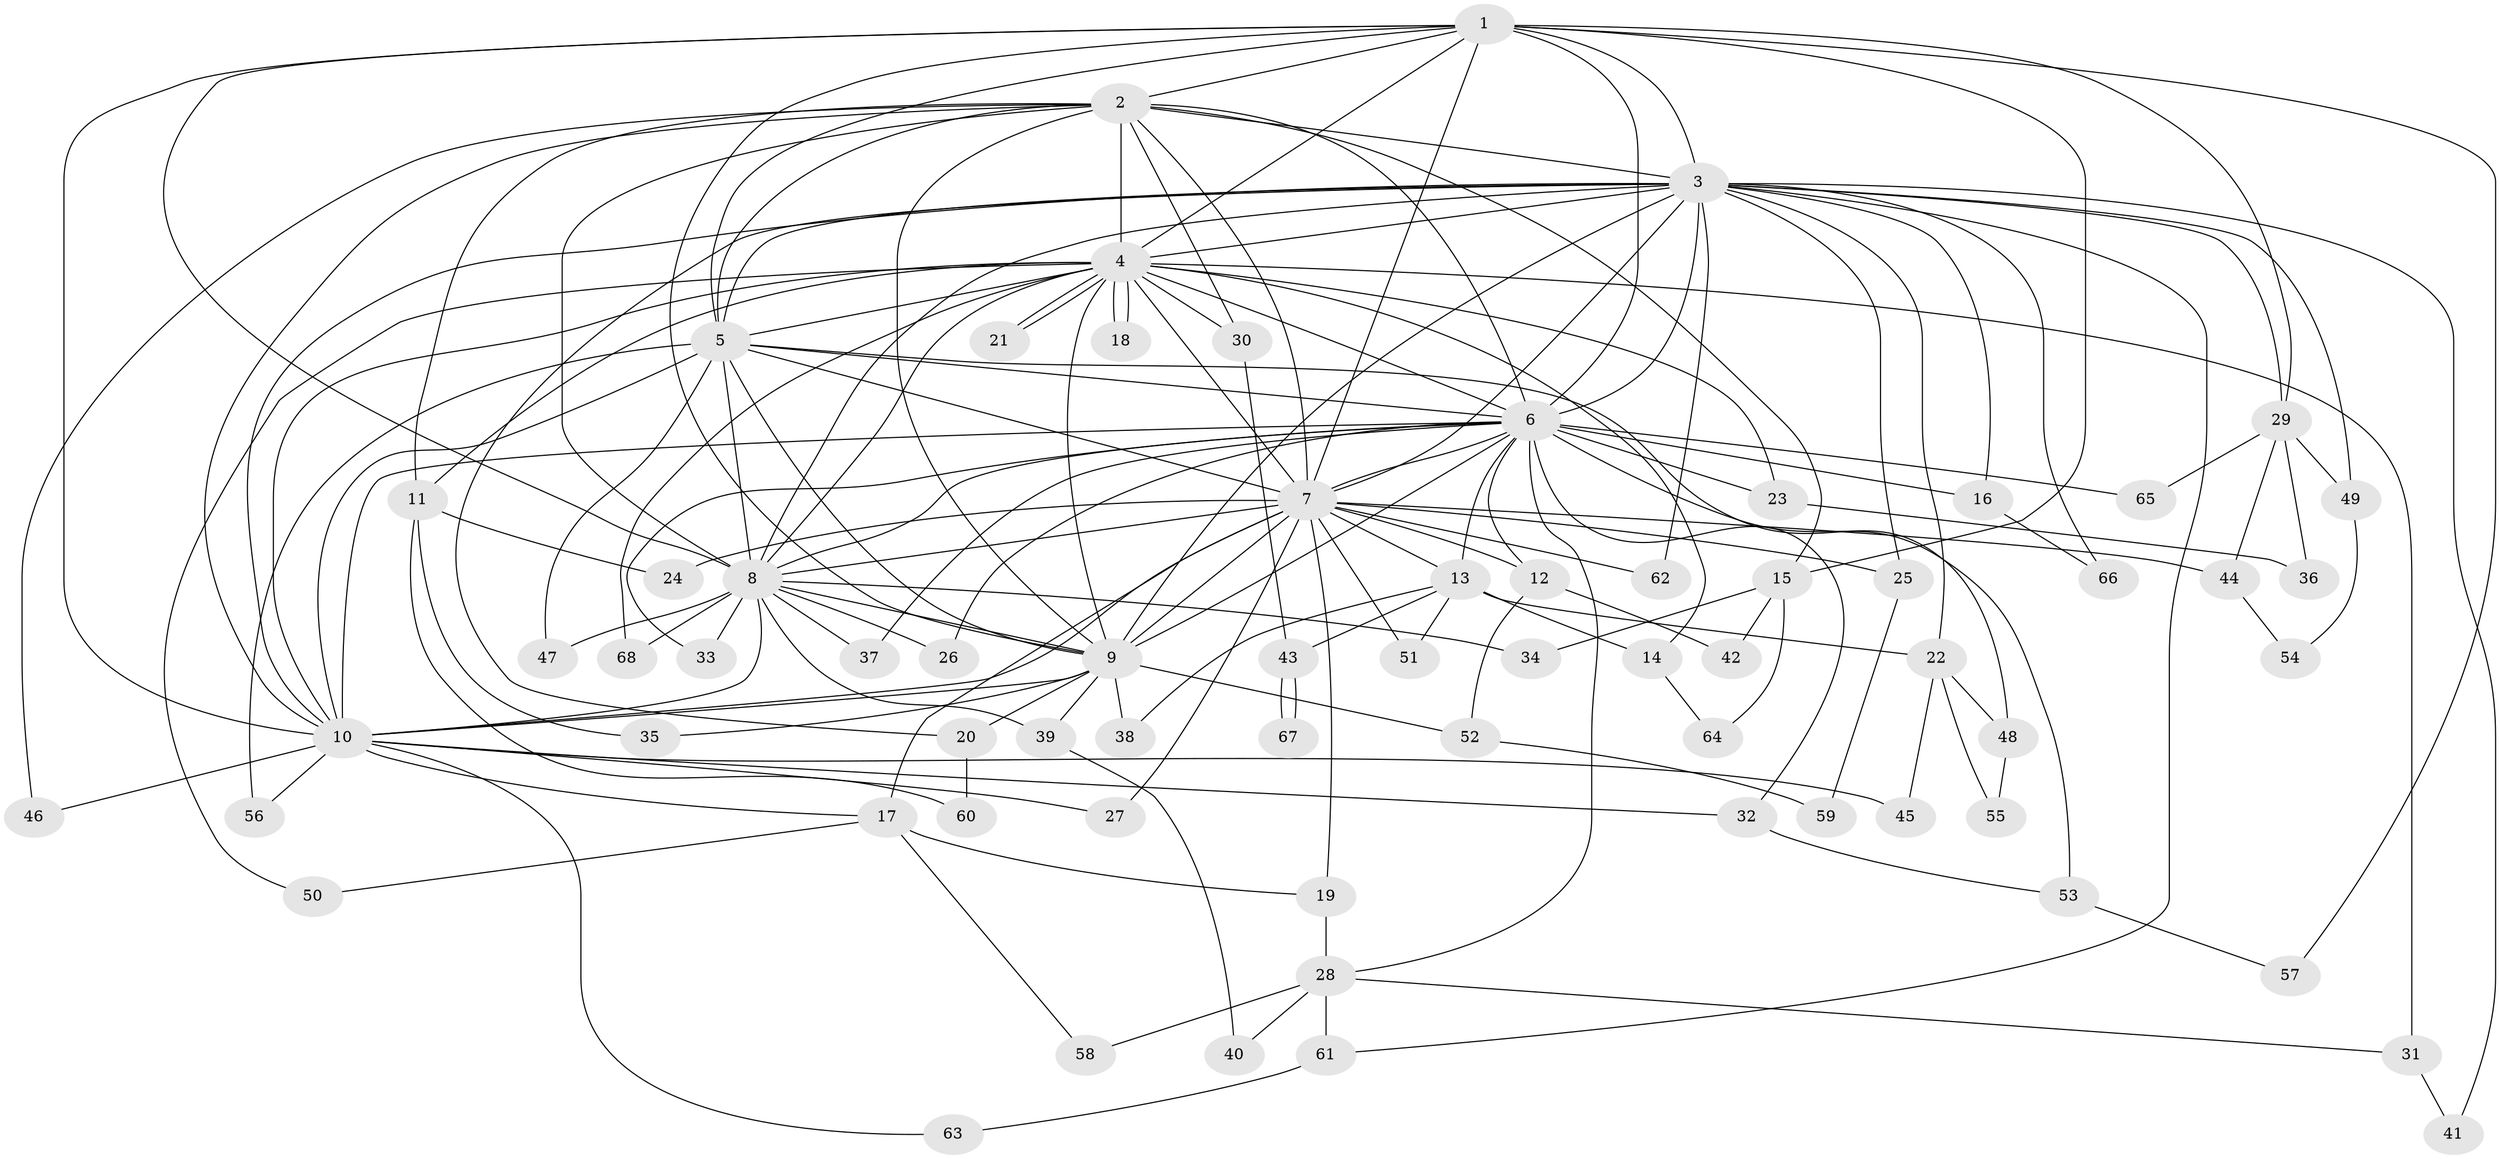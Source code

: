 // Generated by graph-tools (version 1.1) at 2025/49/03/09/25 03:49:30]
// undirected, 68 vertices, 161 edges
graph export_dot {
graph [start="1"]
  node [color=gray90,style=filled];
  1;
  2;
  3;
  4;
  5;
  6;
  7;
  8;
  9;
  10;
  11;
  12;
  13;
  14;
  15;
  16;
  17;
  18;
  19;
  20;
  21;
  22;
  23;
  24;
  25;
  26;
  27;
  28;
  29;
  30;
  31;
  32;
  33;
  34;
  35;
  36;
  37;
  38;
  39;
  40;
  41;
  42;
  43;
  44;
  45;
  46;
  47;
  48;
  49;
  50;
  51;
  52;
  53;
  54;
  55;
  56;
  57;
  58;
  59;
  60;
  61;
  62;
  63;
  64;
  65;
  66;
  67;
  68;
  1 -- 2;
  1 -- 3;
  1 -- 4;
  1 -- 5;
  1 -- 6;
  1 -- 7;
  1 -- 8;
  1 -- 9;
  1 -- 10;
  1 -- 15;
  1 -- 29;
  1 -- 57;
  2 -- 3;
  2 -- 4;
  2 -- 5;
  2 -- 6;
  2 -- 7;
  2 -- 8;
  2 -- 9;
  2 -- 10;
  2 -- 11;
  2 -- 15;
  2 -- 30;
  2 -- 46;
  3 -- 4;
  3 -- 5;
  3 -- 6;
  3 -- 7;
  3 -- 8;
  3 -- 9;
  3 -- 10;
  3 -- 16;
  3 -- 20;
  3 -- 22;
  3 -- 25;
  3 -- 29;
  3 -- 41;
  3 -- 49;
  3 -- 61;
  3 -- 62;
  3 -- 66;
  4 -- 5;
  4 -- 6;
  4 -- 7;
  4 -- 8;
  4 -- 9;
  4 -- 10;
  4 -- 11;
  4 -- 14;
  4 -- 18;
  4 -- 18;
  4 -- 21;
  4 -- 21;
  4 -- 23;
  4 -- 30;
  4 -- 31;
  4 -- 50;
  4 -- 68;
  5 -- 6;
  5 -- 7;
  5 -- 8;
  5 -- 9;
  5 -- 10;
  5 -- 47;
  5 -- 48;
  5 -- 56;
  6 -- 7;
  6 -- 8;
  6 -- 9;
  6 -- 10;
  6 -- 12;
  6 -- 13;
  6 -- 16;
  6 -- 23;
  6 -- 26;
  6 -- 28;
  6 -- 32;
  6 -- 33;
  6 -- 37;
  6 -- 53;
  6 -- 65;
  7 -- 8;
  7 -- 9;
  7 -- 10;
  7 -- 12;
  7 -- 13;
  7 -- 17;
  7 -- 19;
  7 -- 24;
  7 -- 25;
  7 -- 27;
  7 -- 44;
  7 -- 51;
  7 -- 62;
  8 -- 9;
  8 -- 10;
  8 -- 26;
  8 -- 33;
  8 -- 34;
  8 -- 37;
  8 -- 39;
  8 -- 47;
  8 -- 68;
  9 -- 10;
  9 -- 20;
  9 -- 35;
  9 -- 38;
  9 -- 39;
  9 -- 52;
  10 -- 17;
  10 -- 27;
  10 -- 32;
  10 -- 45;
  10 -- 46;
  10 -- 56;
  10 -- 63;
  11 -- 24;
  11 -- 35;
  11 -- 60;
  12 -- 42;
  12 -- 52;
  13 -- 14;
  13 -- 22;
  13 -- 38;
  13 -- 43;
  13 -- 51;
  14 -- 64;
  15 -- 34;
  15 -- 42;
  15 -- 64;
  16 -- 66;
  17 -- 19;
  17 -- 50;
  17 -- 58;
  19 -- 28;
  20 -- 60;
  22 -- 45;
  22 -- 48;
  22 -- 55;
  23 -- 36;
  25 -- 59;
  28 -- 31;
  28 -- 40;
  28 -- 58;
  28 -- 61;
  29 -- 36;
  29 -- 44;
  29 -- 49;
  29 -- 65;
  30 -- 43;
  31 -- 41;
  32 -- 53;
  39 -- 40;
  43 -- 67;
  43 -- 67;
  44 -- 54;
  48 -- 55;
  49 -- 54;
  52 -- 59;
  53 -- 57;
  61 -- 63;
}
